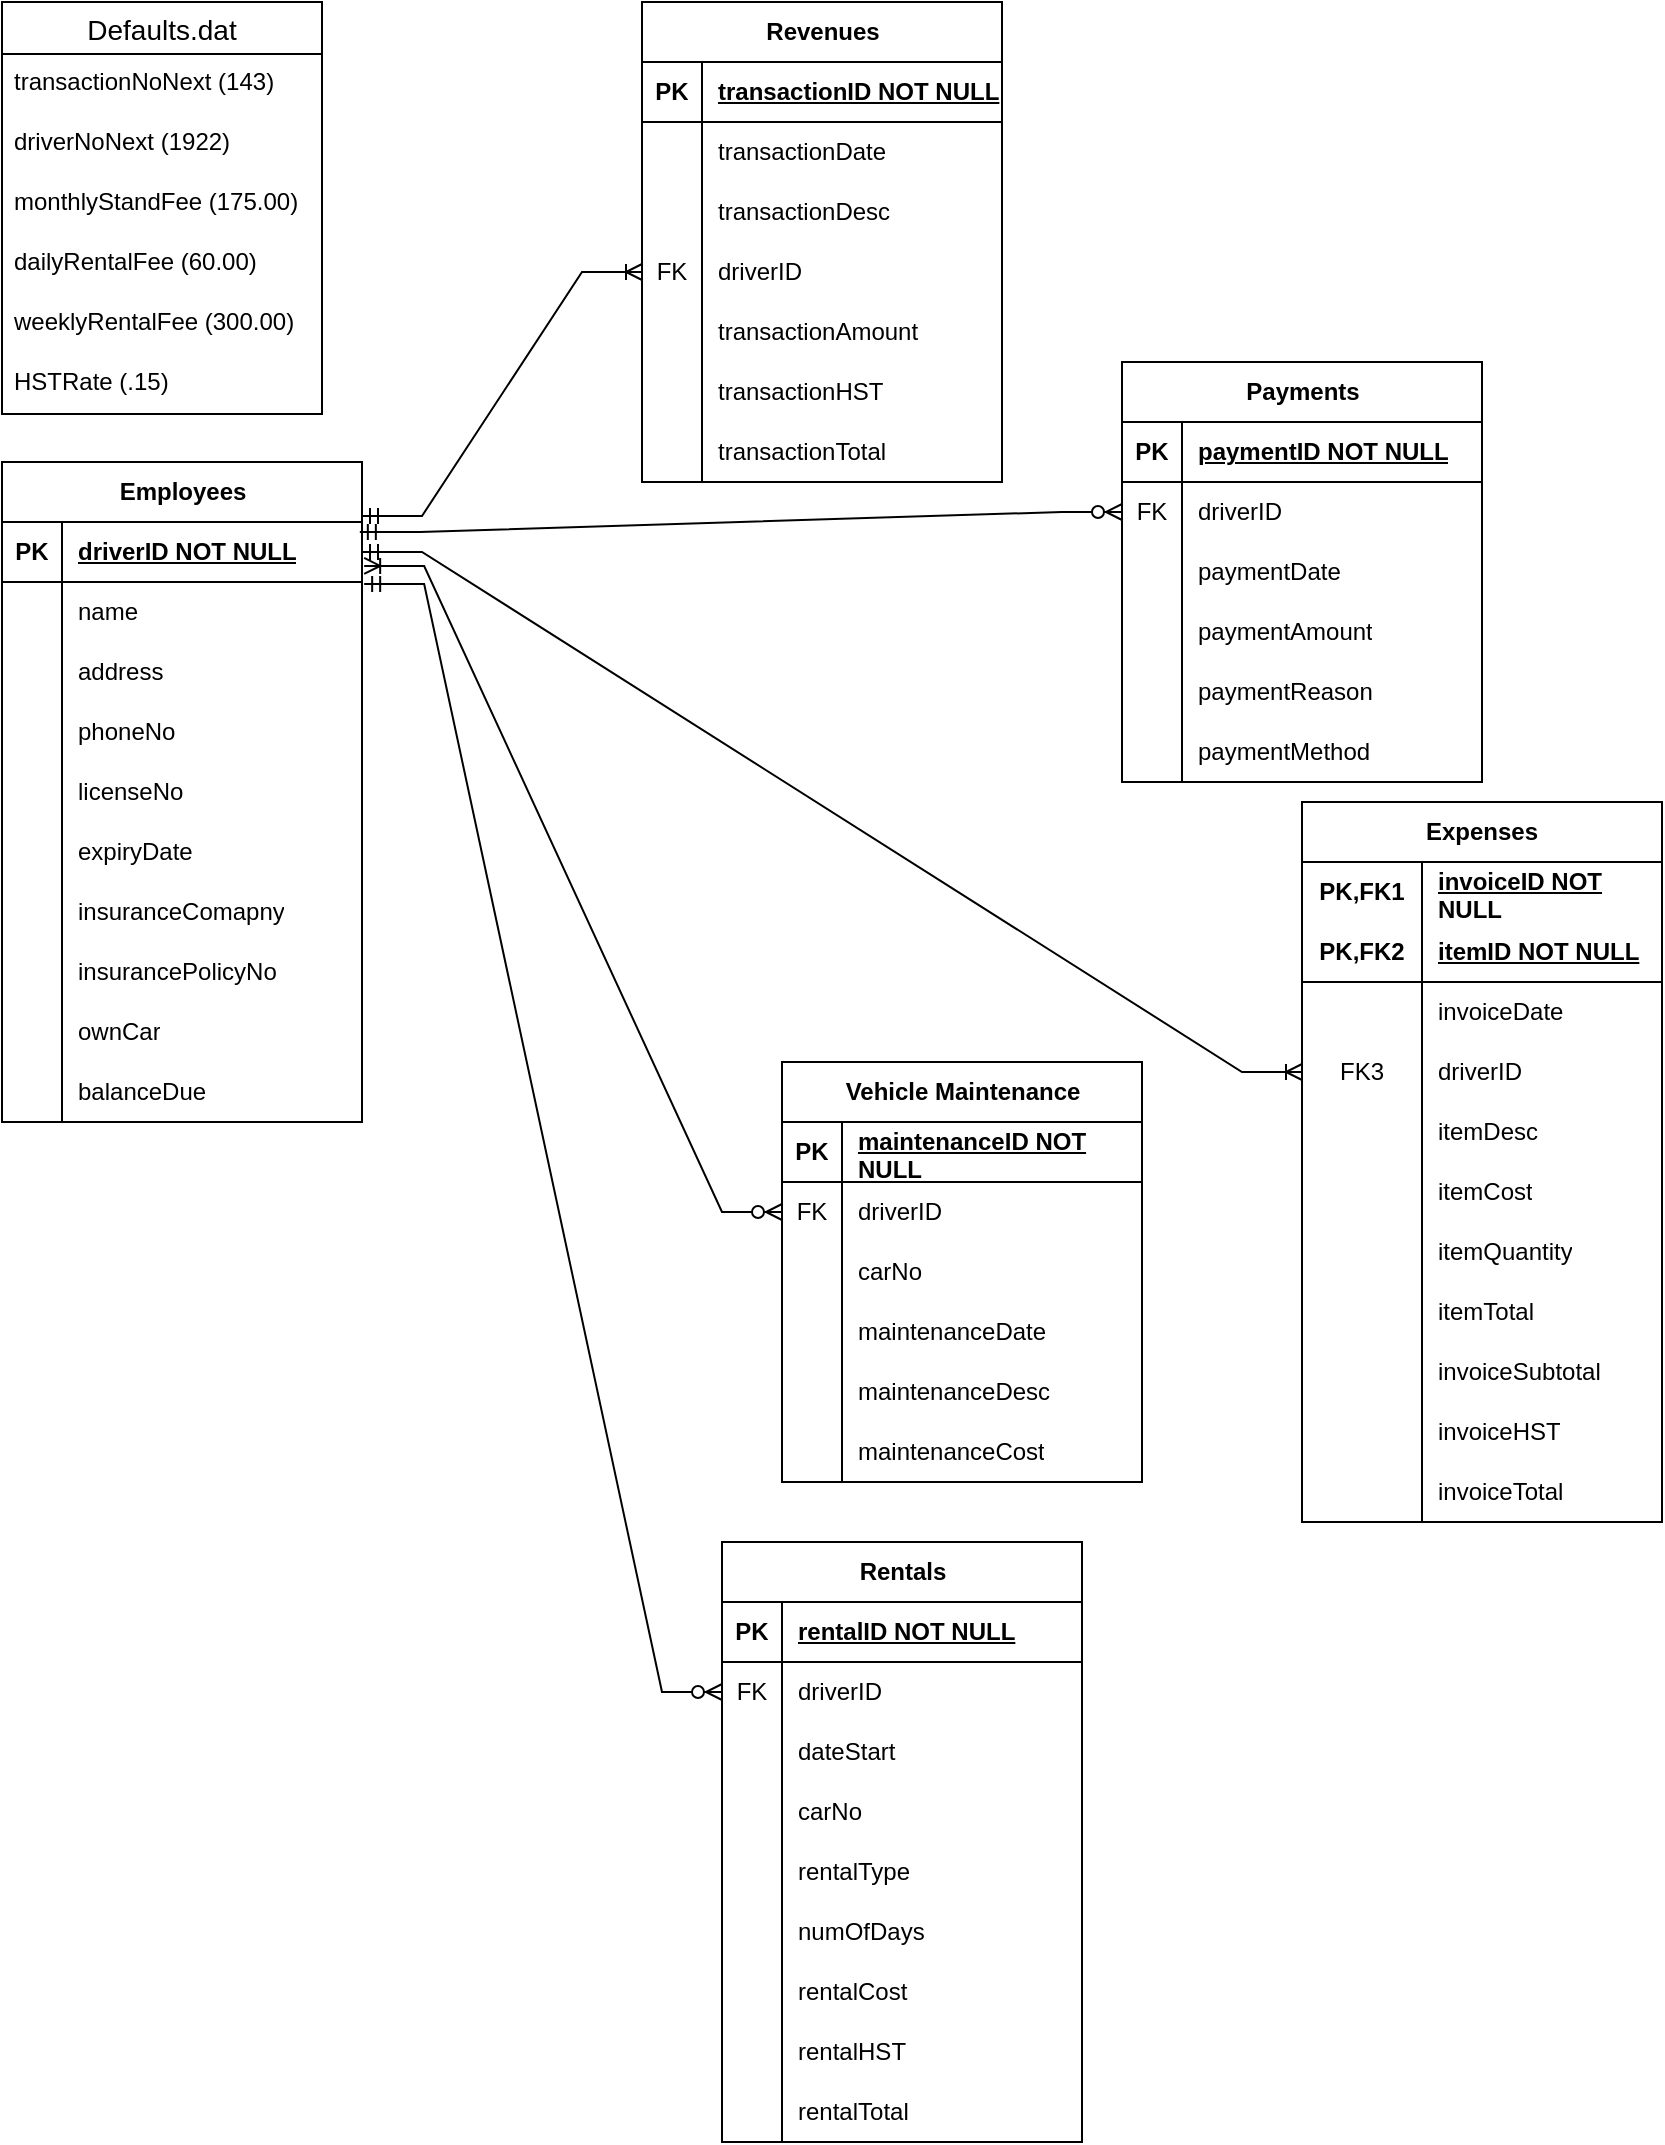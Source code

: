 <mxfile version="24.6.4" type="device">
  <diagram id="R2lEEEUBdFMjLlhIrx00" name="Page-1">
    <mxGraphModel dx="474" dy="839" grid="1" gridSize="10" guides="1" tooltips="1" connect="1" arrows="1" fold="1" page="1" pageScale="1" pageWidth="850" pageHeight="1100" math="0" shadow="0" extFonts="Permanent Marker^https://fonts.googleapis.com/css?family=Permanent+Marker">
      <root>
        <mxCell id="0" />
        <mxCell id="1" parent="0" />
        <mxCell id="CUO-qkYFkb9NXTp7wlbD-1" value="Defaults.dat" style="swimlane;fontStyle=0;childLayout=stackLayout;horizontal=1;startSize=26;horizontalStack=0;resizeParent=1;resizeParentMax=0;resizeLast=0;collapsible=1;marginBottom=0;align=center;fontSize=14;" vertex="1" parent="1">
          <mxGeometry x="10" y="10" width="160" height="206" as="geometry" />
        </mxCell>
        <mxCell id="CUO-qkYFkb9NXTp7wlbD-2" value="transactionNoNext (143)" style="text;strokeColor=none;fillColor=none;spacingLeft=4;spacingRight=4;overflow=hidden;rotatable=0;points=[[0,0.5],[1,0.5]];portConstraint=eastwest;fontSize=12;whiteSpace=wrap;html=1;" vertex="1" parent="CUO-qkYFkb9NXTp7wlbD-1">
          <mxGeometry y="26" width="160" height="30" as="geometry" />
        </mxCell>
        <mxCell id="CUO-qkYFkb9NXTp7wlbD-3" value="driverNoNext (1922)" style="text;strokeColor=none;fillColor=none;spacingLeft=4;spacingRight=4;overflow=hidden;rotatable=0;points=[[0,0.5],[1,0.5]];portConstraint=eastwest;fontSize=12;whiteSpace=wrap;html=1;" vertex="1" parent="CUO-qkYFkb9NXTp7wlbD-1">
          <mxGeometry y="56" width="160" height="30" as="geometry" />
        </mxCell>
        <mxCell id="CUO-qkYFkb9NXTp7wlbD-4" value="monthlyStandFee (175.00)" style="text;strokeColor=none;fillColor=none;spacingLeft=4;spacingRight=4;overflow=hidden;rotatable=0;points=[[0,0.5],[1,0.5]];portConstraint=eastwest;fontSize=12;whiteSpace=wrap;html=1;" vertex="1" parent="CUO-qkYFkb9NXTp7wlbD-1">
          <mxGeometry y="86" width="160" height="30" as="geometry" />
        </mxCell>
        <mxCell id="CUO-qkYFkb9NXTp7wlbD-5" value="dailyRentalFee (60.00)" style="text;strokeColor=none;fillColor=none;spacingLeft=4;spacingRight=4;overflow=hidden;rotatable=0;points=[[0,0.5],[1,0.5]];portConstraint=eastwest;fontSize=12;whiteSpace=wrap;html=1;" vertex="1" parent="CUO-qkYFkb9NXTp7wlbD-1">
          <mxGeometry y="116" width="160" height="30" as="geometry" />
        </mxCell>
        <mxCell id="CUO-qkYFkb9NXTp7wlbD-7" value="weeklyRentalFee (300.00)" style="text;strokeColor=none;fillColor=none;spacingLeft=4;spacingRight=4;overflow=hidden;rotatable=0;points=[[0,0.5],[1,0.5]];portConstraint=eastwest;fontSize=12;whiteSpace=wrap;html=1;" vertex="1" parent="CUO-qkYFkb9NXTp7wlbD-1">
          <mxGeometry y="146" width="160" height="30" as="geometry" />
        </mxCell>
        <mxCell id="CUO-qkYFkb9NXTp7wlbD-6" value="HSTRate (.15)" style="text;strokeColor=none;fillColor=none;spacingLeft=4;spacingRight=4;overflow=hidden;rotatable=0;points=[[0,0.5],[1,0.5]];portConstraint=eastwest;fontSize=12;whiteSpace=wrap;html=1;" vertex="1" parent="CUO-qkYFkb9NXTp7wlbD-1">
          <mxGeometry y="176" width="160" height="30" as="geometry" />
        </mxCell>
        <mxCell id="CUO-qkYFkb9NXTp7wlbD-8" value="Employees" style="shape=table;startSize=30;container=1;collapsible=1;childLayout=tableLayout;fixedRows=1;rowLines=0;fontStyle=1;align=center;resizeLast=1;html=1;" vertex="1" parent="1">
          <mxGeometry x="10" y="240" width="180" height="330" as="geometry" />
        </mxCell>
        <mxCell id="CUO-qkYFkb9NXTp7wlbD-9" value="" style="shape=tableRow;horizontal=0;startSize=0;swimlaneHead=0;swimlaneBody=0;fillColor=none;collapsible=0;dropTarget=0;points=[[0,0.5],[1,0.5]];portConstraint=eastwest;top=0;left=0;right=0;bottom=1;" vertex="1" parent="CUO-qkYFkb9NXTp7wlbD-8">
          <mxGeometry y="30" width="180" height="30" as="geometry" />
        </mxCell>
        <mxCell id="CUO-qkYFkb9NXTp7wlbD-10" value="PK" style="shape=partialRectangle;connectable=0;fillColor=none;top=0;left=0;bottom=0;right=0;fontStyle=1;overflow=hidden;whiteSpace=wrap;html=1;" vertex="1" parent="CUO-qkYFkb9NXTp7wlbD-9">
          <mxGeometry width="30" height="30" as="geometry">
            <mxRectangle width="30" height="30" as="alternateBounds" />
          </mxGeometry>
        </mxCell>
        <mxCell id="CUO-qkYFkb9NXTp7wlbD-11" value="driverID NOT NULL" style="shape=partialRectangle;connectable=0;fillColor=none;top=0;left=0;bottom=0;right=0;align=left;spacingLeft=6;fontStyle=5;overflow=hidden;whiteSpace=wrap;html=1;" vertex="1" parent="CUO-qkYFkb9NXTp7wlbD-9">
          <mxGeometry x="30" width="150" height="30" as="geometry">
            <mxRectangle width="150" height="30" as="alternateBounds" />
          </mxGeometry>
        </mxCell>
        <mxCell id="CUO-qkYFkb9NXTp7wlbD-12" value="" style="shape=tableRow;horizontal=0;startSize=0;swimlaneHead=0;swimlaneBody=0;fillColor=none;collapsible=0;dropTarget=0;points=[[0,0.5],[1,0.5]];portConstraint=eastwest;top=0;left=0;right=0;bottom=0;" vertex="1" parent="CUO-qkYFkb9NXTp7wlbD-8">
          <mxGeometry y="60" width="180" height="30" as="geometry" />
        </mxCell>
        <mxCell id="CUO-qkYFkb9NXTp7wlbD-13" value="" style="shape=partialRectangle;connectable=0;fillColor=none;top=0;left=0;bottom=0;right=0;editable=1;overflow=hidden;whiteSpace=wrap;html=1;" vertex="1" parent="CUO-qkYFkb9NXTp7wlbD-12">
          <mxGeometry width="30" height="30" as="geometry">
            <mxRectangle width="30" height="30" as="alternateBounds" />
          </mxGeometry>
        </mxCell>
        <mxCell id="CUO-qkYFkb9NXTp7wlbD-14" value="name" style="shape=partialRectangle;connectable=0;fillColor=none;top=0;left=0;bottom=0;right=0;align=left;spacingLeft=6;overflow=hidden;whiteSpace=wrap;html=1;" vertex="1" parent="CUO-qkYFkb9NXTp7wlbD-12">
          <mxGeometry x="30" width="150" height="30" as="geometry">
            <mxRectangle width="150" height="30" as="alternateBounds" />
          </mxGeometry>
        </mxCell>
        <mxCell id="CUO-qkYFkb9NXTp7wlbD-15" value="" style="shape=tableRow;horizontal=0;startSize=0;swimlaneHead=0;swimlaneBody=0;fillColor=none;collapsible=0;dropTarget=0;points=[[0,0.5],[1,0.5]];portConstraint=eastwest;top=0;left=0;right=0;bottom=0;" vertex="1" parent="CUO-qkYFkb9NXTp7wlbD-8">
          <mxGeometry y="90" width="180" height="30" as="geometry" />
        </mxCell>
        <mxCell id="CUO-qkYFkb9NXTp7wlbD-16" value="" style="shape=partialRectangle;connectable=0;fillColor=none;top=0;left=0;bottom=0;right=0;editable=1;overflow=hidden;whiteSpace=wrap;html=1;" vertex="1" parent="CUO-qkYFkb9NXTp7wlbD-15">
          <mxGeometry width="30" height="30" as="geometry">
            <mxRectangle width="30" height="30" as="alternateBounds" />
          </mxGeometry>
        </mxCell>
        <mxCell id="CUO-qkYFkb9NXTp7wlbD-17" value="address" style="shape=partialRectangle;connectable=0;fillColor=none;top=0;left=0;bottom=0;right=0;align=left;spacingLeft=6;overflow=hidden;whiteSpace=wrap;html=1;" vertex="1" parent="CUO-qkYFkb9NXTp7wlbD-15">
          <mxGeometry x="30" width="150" height="30" as="geometry">
            <mxRectangle width="150" height="30" as="alternateBounds" />
          </mxGeometry>
        </mxCell>
        <mxCell id="CUO-qkYFkb9NXTp7wlbD-18" value="" style="shape=tableRow;horizontal=0;startSize=0;swimlaneHead=0;swimlaneBody=0;fillColor=none;collapsible=0;dropTarget=0;points=[[0,0.5],[1,0.5]];portConstraint=eastwest;top=0;left=0;right=0;bottom=0;" vertex="1" parent="CUO-qkYFkb9NXTp7wlbD-8">
          <mxGeometry y="120" width="180" height="30" as="geometry" />
        </mxCell>
        <mxCell id="CUO-qkYFkb9NXTp7wlbD-19" value="" style="shape=partialRectangle;connectable=0;fillColor=none;top=0;left=0;bottom=0;right=0;editable=1;overflow=hidden;whiteSpace=wrap;html=1;" vertex="1" parent="CUO-qkYFkb9NXTp7wlbD-18">
          <mxGeometry width="30" height="30" as="geometry">
            <mxRectangle width="30" height="30" as="alternateBounds" />
          </mxGeometry>
        </mxCell>
        <mxCell id="CUO-qkYFkb9NXTp7wlbD-20" value="phoneNo" style="shape=partialRectangle;connectable=0;fillColor=none;top=0;left=0;bottom=0;right=0;align=left;spacingLeft=6;overflow=hidden;whiteSpace=wrap;html=1;" vertex="1" parent="CUO-qkYFkb9NXTp7wlbD-18">
          <mxGeometry x="30" width="150" height="30" as="geometry">
            <mxRectangle width="150" height="30" as="alternateBounds" />
          </mxGeometry>
        </mxCell>
        <mxCell id="CUO-qkYFkb9NXTp7wlbD-42" style="shape=tableRow;horizontal=0;startSize=0;swimlaneHead=0;swimlaneBody=0;fillColor=none;collapsible=0;dropTarget=0;points=[[0,0.5],[1,0.5]];portConstraint=eastwest;top=0;left=0;right=0;bottom=0;" vertex="1" parent="CUO-qkYFkb9NXTp7wlbD-8">
          <mxGeometry y="150" width="180" height="30" as="geometry" />
        </mxCell>
        <mxCell id="CUO-qkYFkb9NXTp7wlbD-43" style="shape=partialRectangle;connectable=0;fillColor=none;top=0;left=0;bottom=0;right=0;editable=1;overflow=hidden;whiteSpace=wrap;html=1;" vertex="1" parent="CUO-qkYFkb9NXTp7wlbD-42">
          <mxGeometry width="30" height="30" as="geometry">
            <mxRectangle width="30" height="30" as="alternateBounds" />
          </mxGeometry>
        </mxCell>
        <mxCell id="CUO-qkYFkb9NXTp7wlbD-44" value="licenseNo" style="shape=partialRectangle;connectable=0;fillColor=none;top=0;left=0;bottom=0;right=0;align=left;spacingLeft=6;overflow=hidden;whiteSpace=wrap;html=1;" vertex="1" parent="CUO-qkYFkb9NXTp7wlbD-42">
          <mxGeometry x="30" width="150" height="30" as="geometry">
            <mxRectangle width="150" height="30" as="alternateBounds" />
          </mxGeometry>
        </mxCell>
        <mxCell id="CUO-qkYFkb9NXTp7wlbD-39" style="shape=tableRow;horizontal=0;startSize=0;swimlaneHead=0;swimlaneBody=0;fillColor=none;collapsible=0;dropTarget=0;points=[[0,0.5],[1,0.5]];portConstraint=eastwest;top=0;left=0;right=0;bottom=0;" vertex="1" parent="CUO-qkYFkb9NXTp7wlbD-8">
          <mxGeometry y="180" width="180" height="30" as="geometry" />
        </mxCell>
        <mxCell id="CUO-qkYFkb9NXTp7wlbD-40" style="shape=partialRectangle;connectable=0;fillColor=none;top=0;left=0;bottom=0;right=0;editable=1;overflow=hidden;whiteSpace=wrap;html=1;" vertex="1" parent="CUO-qkYFkb9NXTp7wlbD-39">
          <mxGeometry width="30" height="30" as="geometry">
            <mxRectangle width="30" height="30" as="alternateBounds" />
          </mxGeometry>
        </mxCell>
        <mxCell id="CUO-qkYFkb9NXTp7wlbD-41" value="expiryDate" style="shape=partialRectangle;connectable=0;fillColor=none;top=0;left=0;bottom=0;right=0;align=left;spacingLeft=6;overflow=hidden;whiteSpace=wrap;html=1;" vertex="1" parent="CUO-qkYFkb9NXTp7wlbD-39">
          <mxGeometry x="30" width="150" height="30" as="geometry">
            <mxRectangle width="150" height="30" as="alternateBounds" />
          </mxGeometry>
        </mxCell>
        <mxCell id="CUO-qkYFkb9NXTp7wlbD-36" style="shape=tableRow;horizontal=0;startSize=0;swimlaneHead=0;swimlaneBody=0;fillColor=none;collapsible=0;dropTarget=0;points=[[0,0.5],[1,0.5]];portConstraint=eastwest;top=0;left=0;right=0;bottom=0;" vertex="1" parent="CUO-qkYFkb9NXTp7wlbD-8">
          <mxGeometry y="210" width="180" height="30" as="geometry" />
        </mxCell>
        <mxCell id="CUO-qkYFkb9NXTp7wlbD-37" style="shape=partialRectangle;connectable=0;fillColor=none;top=0;left=0;bottom=0;right=0;editable=1;overflow=hidden;whiteSpace=wrap;html=1;" vertex="1" parent="CUO-qkYFkb9NXTp7wlbD-36">
          <mxGeometry width="30" height="30" as="geometry">
            <mxRectangle width="30" height="30" as="alternateBounds" />
          </mxGeometry>
        </mxCell>
        <mxCell id="CUO-qkYFkb9NXTp7wlbD-38" value="insuranceComapny" style="shape=partialRectangle;connectable=0;fillColor=none;top=0;left=0;bottom=0;right=0;align=left;spacingLeft=6;overflow=hidden;whiteSpace=wrap;html=1;" vertex="1" parent="CUO-qkYFkb9NXTp7wlbD-36">
          <mxGeometry x="30" width="150" height="30" as="geometry">
            <mxRectangle width="150" height="30" as="alternateBounds" />
          </mxGeometry>
        </mxCell>
        <mxCell id="CUO-qkYFkb9NXTp7wlbD-33" style="shape=tableRow;horizontal=0;startSize=0;swimlaneHead=0;swimlaneBody=0;fillColor=none;collapsible=0;dropTarget=0;points=[[0,0.5],[1,0.5]];portConstraint=eastwest;top=0;left=0;right=0;bottom=0;" vertex="1" parent="CUO-qkYFkb9NXTp7wlbD-8">
          <mxGeometry y="240" width="180" height="30" as="geometry" />
        </mxCell>
        <mxCell id="CUO-qkYFkb9NXTp7wlbD-34" style="shape=partialRectangle;connectable=0;fillColor=none;top=0;left=0;bottom=0;right=0;editable=1;overflow=hidden;whiteSpace=wrap;html=1;" vertex="1" parent="CUO-qkYFkb9NXTp7wlbD-33">
          <mxGeometry width="30" height="30" as="geometry">
            <mxRectangle width="30" height="30" as="alternateBounds" />
          </mxGeometry>
        </mxCell>
        <mxCell id="CUO-qkYFkb9NXTp7wlbD-35" value="insurancePolicyNo" style="shape=partialRectangle;connectable=0;fillColor=none;top=0;left=0;bottom=0;right=0;align=left;spacingLeft=6;overflow=hidden;whiteSpace=wrap;html=1;" vertex="1" parent="CUO-qkYFkb9NXTp7wlbD-33">
          <mxGeometry x="30" width="150" height="30" as="geometry">
            <mxRectangle width="150" height="30" as="alternateBounds" />
          </mxGeometry>
        </mxCell>
        <mxCell id="CUO-qkYFkb9NXTp7wlbD-30" style="shape=tableRow;horizontal=0;startSize=0;swimlaneHead=0;swimlaneBody=0;fillColor=none;collapsible=0;dropTarget=0;points=[[0,0.5],[1,0.5]];portConstraint=eastwest;top=0;left=0;right=0;bottom=0;" vertex="1" parent="CUO-qkYFkb9NXTp7wlbD-8">
          <mxGeometry y="270" width="180" height="30" as="geometry" />
        </mxCell>
        <mxCell id="CUO-qkYFkb9NXTp7wlbD-31" style="shape=partialRectangle;connectable=0;fillColor=none;top=0;left=0;bottom=0;right=0;editable=1;overflow=hidden;whiteSpace=wrap;html=1;" vertex="1" parent="CUO-qkYFkb9NXTp7wlbD-30">
          <mxGeometry width="30" height="30" as="geometry">
            <mxRectangle width="30" height="30" as="alternateBounds" />
          </mxGeometry>
        </mxCell>
        <mxCell id="CUO-qkYFkb9NXTp7wlbD-32" value="ownCar" style="shape=partialRectangle;connectable=0;fillColor=none;top=0;left=0;bottom=0;right=0;align=left;spacingLeft=6;overflow=hidden;whiteSpace=wrap;html=1;" vertex="1" parent="CUO-qkYFkb9NXTp7wlbD-30">
          <mxGeometry x="30" width="150" height="30" as="geometry">
            <mxRectangle width="150" height="30" as="alternateBounds" />
          </mxGeometry>
        </mxCell>
        <mxCell id="CUO-qkYFkb9NXTp7wlbD-27" style="shape=tableRow;horizontal=0;startSize=0;swimlaneHead=0;swimlaneBody=0;fillColor=none;collapsible=0;dropTarget=0;points=[[0,0.5],[1,0.5]];portConstraint=eastwest;top=0;left=0;right=0;bottom=0;" vertex="1" parent="CUO-qkYFkb9NXTp7wlbD-8">
          <mxGeometry y="300" width="180" height="30" as="geometry" />
        </mxCell>
        <mxCell id="CUO-qkYFkb9NXTp7wlbD-28" style="shape=partialRectangle;connectable=0;fillColor=none;top=0;left=0;bottom=0;right=0;editable=1;overflow=hidden;whiteSpace=wrap;html=1;" vertex="1" parent="CUO-qkYFkb9NXTp7wlbD-27">
          <mxGeometry width="30" height="30" as="geometry">
            <mxRectangle width="30" height="30" as="alternateBounds" />
          </mxGeometry>
        </mxCell>
        <mxCell id="CUO-qkYFkb9NXTp7wlbD-29" value="balanceDue" style="shape=partialRectangle;connectable=0;fillColor=none;top=0;left=0;bottom=0;right=0;align=left;spacingLeft=6;overflow=hidden;whiteSpace=wrap;html=1;" vertex="1" parent="CUO-qkYFkb9NXTp7wlbD-27">
          <mxGeometry x="30" width="150" height="30" as="geometry">
            <mxRectangle width="150" height="30" as="alternateBounds" />
          </mxGeometry>
        </mxCell>
        <mxCell id="CUO-qkYFkb9NXTp7wlbD-45" value="Revenues" style="shape=table;startSize=30;container=1;collapsible=1;childLayout=tableLayout;fixedRows=1;rowLines=0;fontStyle=1;align=center;resizeLast=1;html=1;" vertex="1" parent="1">
          <mxGeometry x="330" y="10" width="180" height="240" as="geometry" />
        </mxCell>
        <mxCell id="CUO-qkYFkb9NXTp7wlbD-46" value="" style="shape=tableRow;horizontal=0;startSize=0;swimlaneHead=0;swimlaneBody=0;fillColor=none;collapsible=0;dropTarget=0;points=[[0,0.5],[1,0.5]];portConstraint=eastwest;top=0;left=0;right=0;bottom=1;" vertex="1" parent="CUO-qkYFkb9NXTp7wlbD-45">
          <mxGeometry y="30" width="180" height="30" as="geometry" />
        </mxCell>
        <mxCell id="CUO-qkYFkb9NXTp7wlbD-47" value="PK" style="shape=partialRectangle;connectable=0;fillColor=none;top=0;left=0;bottom=0;right=0;fontStyle=1;overflow=hidden;whiteSpace=wrap;html=1;" vertex="1" parent="CUO-qkYFkb9NXTp7wlbD-46">
          <mxGeometry width="30" height="30" as="geometry">
            <mxRectangle width="30" height="30" as="alternateBounds" />
          </mxGeometry>
        </mxCell>
        <mxCell id="CUO-qkYFkb9NXTp7wlbD-48" value="transactionID NOT NULL" style="shape=partialRectangle;connectable=0;fillColor=none;top=0;left=0;bottom=0;right=0;align=left;spacingLeft=6;fontStyle=5;overflow=hidden;whiteSpace=wrap;html=1;" vertex="1" parent="CUO-qkYFkb9NXTp7wlbD-46">
          <mxGeometry x="30" width="150" height="30" as="geometry">
            <mxRectangle width="150" height="30" as="alternateBounds" />
          </mxGeometry>
        </mxCell>
        <mxCell id="CUO-qkYFkb9NXTp7wlbD-49" value="" style="shape=tableRow;horizontal=0;startSize=0;swimlaneHead=0;swimlaneBody=0;fillColor=none;collapsible=0;dropTarget=0;points=[[0,0.5],[1,0.5]];portConstraint=eastwest;top=0;left=0;right=0;bottom=0;" vertex="1" parent="CUO-qkYFkb9NXTp7wlbD-45">
          <mxGeometry y="60" width="180" height="30" as="geometry" />
        </mxCell>
        <mxCell id="CUO-qkYFkb9NXTp7wlbD-50" value="" style="shape=partialRectangle;connectable=0;fillColor=none;top=0;left=0;bottom=0;right=0;editable=1;overflow=hidden;whiteSpace=wrap;html=1;" vertex="1" parent="CUO-qkYFkb9NXTp7wlbD-49">
          <mxGeometry width="30" height="30" as="geometry">
            <mxRectangle width="30" height="30" as="alternateBounds" />
          </mxGeometry>
        </mxCell>
        <mxCell id="CUO-qkYFkb9NXTp7wlbD-51" value="transactionDate" style="shape=partialRectangle;connectable=0;fillColor=none;top=0;left=0;bottom=0;right=0;align=left;spacingLeft=6;overflow=hidden;whiteSpace=wrap;html=1;" vertex="1" parent="CUO-qkYFkb9NXTp7wlbD-49">
          <mxGeometry x="30" width="150" height="30" as="geometry">
            <mxRectangle width="150" height="30" as="alternateBounds" />
          </mxGeometry>
        </mxCell>
        <mxCell id="CUO-qkYFkb9NXTp7wlbD-52" value="" style="shape=tableRow;horizontal=0;startSize=0;swimlaneHead=0;swimlaneBody=0;fillColor=none;collapsible=0;dropTarget=0;points=[[0,0.5],[1,0.5]];portConstraint=eastwest;top=0;left=0;right=0;bottom=0;" vertex="1" parent="CUO-qkYFkb9NXTp7wlbD-45">
          <mxGeometry y="90" width="180" height="30" as="geometry" />
        </mxCell>
        <mxCell id="CUO-qkYFkb9NXTp7wlbD-53" value="" style="shape=partialRectangle;connectable=0;fillColor=none;top=0;left=0;bottom=0;right=0;editable=1;overflow=hidden;whiteSpace=wrap;html=1;" vertex="1" parent="CUO-qkYFkb9NXTp7wlbD-52">
          <mxGeometry width="30" height="30" as="geometry">
            <mxRectangle width="30" height="30" as="alternateBounds" />
          </mxGeometry>
        </mxCell>
        <mxCell id="CUO-qkYFkb9NXTp7wlbD-54" value="transactionDesc" style="shape=partialRectangle;connectable=0;fillColor=none;top=0;left=0;bottom=0;right=0;align=left;spacingLeft=6;overflow=hidden;whiteSpace=wrap;html=1;" vertex="1" parent="CUO-qkYFkb9NXTp7wlbD-52">
          <mxGeometry x="30" width="150" height="30" as="geometry">
            <mxRectangle width="150" height="30" as="alternateBounds" />
          </mxGeometry>
        </mxCell>
        <mxCell id="CUO-qkYFkb9NXTp7wlbD-55" value="" style="shape=tableRow;horizontal=0;startSize=0;swimlaneHead=0;swimlaneBody=0;fillColor=none;collapsible=0;dropTarget=0;points=[[0,0.5],[1,0.5]];portConstraint=eastwest;top=0;left=0;right=0;bottom=0;" vertex="1" parent="CUO-qkYFkb9NXTp7wlbD-45">
          <mxGeometry y="120" width="180" height="30" as="geometry" />
        </mxCell>
        <mxCell id="CUO-qkYFkb9NXTp7wlbD-56" value="FK" style="shape=partialRectangle;connectable=0;fillColor=none;top=0;left=0;bottom=0;right=0;editable=1;overflow=hidden;whiteSpace=wrap;html=1;" vertex="1" parent="CUO-qkYFkb9NXTp7wlbD-55">
          <mxGeometry width="30" height="30" as="geometry">
            <mxRectangle width="30" height="30" as="alternateBounds" />
          </mxGeometry>
        </mxCell>
        <mxCell id="CUO-qkYFkb9NXTp7wlbD-57" value="driverID" style="shape=partialRectangle;connectable=0;fillColor=none;top=0;left=0;bottom=0;right=0;align=left;spacingLeft=6;overflow=hidden;whiteSpace=wrap;html=1;" vertex="1" parent="CUO-qkYFkb9NXTp7wlbD-55">
          <mxGeometry x="30" width="150" height="30" as="geometry">
            <mxRectangle width="150" height="30" as="alternateBounds" />
          </mxGeometry>
        </mxCell>
        <mxCell id="CUO-qkYFkb9NXTp7wlbD-60" style="shape=tableRow;horizontal=0;startSize=0;swimlaneHead=0;swimlaneBody=0;fillColor=none;collapsible=0;dropTarget=0;points=[[0,0.5],[1,0.5]];portConstraint=eastwest;top=0;left=0;right=0;bottom=0;" vertex="1" parent="CUO-qkYFkb9NXTp7wlbD-45">
          <mxGeometry y="150" width="180" height="30" as="geometry" />
        </mxCell>
        <mxCell id="CUO-qkYFkb9NXTp7wlbD-61" style="shape=partialRectangle;connectable=0;fillColor=none;top=0;left=0;bottom=0;right=0;editable=1;overflow=hidden;whiteSpace=wrap;html=1;" vertex="1" parent="CUO-qkYFkb9NXTp7wlbD-60">
          <mxGeometry width="30" height="30" as="geometry">
            <mxRectangle width="30" height="30" as="alternateBounds" />
          </mxGeometry>
        </mxCell>
        <mxCell id="CUO-qkYFkb9NXTp7wlbD-62" value="transactionAmount" style="shape=partialRectangle;connectable=0;fillColor=none;top=0;left=0;bottom=0;right=0;align=left;spacingLeft=6;overflow=hidden;whiteSpace=wrap;html=1;" vertex="1" parent="CUO-qkYFkb9NXTp7wlbD-60">
          <mxGeometry x="30" width="150" height="30" as="geometry">
            <mxRectangle width="150" height="30" as="alternateBounds" />
          </mxGeometry>
        </mxCell>
        <mxCell id="CUO-qkYFkb9NXTp7wlbD-66" style="shape=tableRow;horizontal=0;startSize=0;swimlaneHead=0;swimlaneBody=0;fillColor=none;collapsible=0;dropTarget=0;points=[[0,0.5],[1,0.5]];portConstraint=eastwest;top=0;left=0;right=0;bottom=0;" vertex="1" parent="CUO-qkYFkb9NXTp7wlbD-45">
          <mxGeometry y="180" width="180" height="30" as="geometry" />
        </mxCell>
        <mxCell id="CUO-qkYFkb9NXTp7wlbD-67" style="shape=partialRectangle;connectable=0;fillColor=none;top=0;left=0;bottom=0;right=0;editable=1;overflow=hidden;whiteSpace=wrap;html=1;" vertex="1" parent="CUO-qkYFkb9NXTp7wlbD-66">
          <mxGeometry width="30" height="30" as="geometry">
            <mxRectangle width="30" height="30" as="alternateBounds" />
          </mxGeometry>
        </mxCell>
        <mxCell id="CUO-qkYFkb9NXTp7wlbD-68" value="transactionHST" style="shape=partialRectangle;connectable=0;fillColor=none;top=0;left=0;bottom=0;right=0;align=left;spacingLeft=6;overflow=hidden;whiteSpace=wrap;html=1;" vertex="1" parent="CUO-qkYFkb9NXTp7wlbD-66">
          <mxGeometry x="30" width="150" height="30" as="geometry">
            <mxRectangle width="150" height="30" as="alternateBounds" />
          </mxGeometry>
        </mxCell>
        <mxCell id="CUO-qkYFkb9NXTp7wlbD-63" style="shape=tableRow;horizontal=0;startSize=0;swimlaneHead=0;swimlaneBody=0;fillColor=none;collapsible=0;dropTarget=0;points=[[0,0.5],[1,0.5]];portConstraint=eastwest;top=0;left=0;right=0;bottom=0;" vertex="1" parent="CUO-qkYFkb9NXTp7wlbD-45">
          <mxGeometry y="210" width="180" height="30" as="geometry" />
        </mxCell>
        <mxCell id="CUO-qkYFkb9NXTp7wlbD-64" style="shape=partialRectangle;connectable=0;fillColor=none;top=0;left=0;bottom=0;right=0;editable=1;overflow=hidden;whiteSpace=wrap;html=1;" vertex="1" parent="CUO-qkYFkb9NXTp7wlbD-63">
          <mxGeometry width="30" height="30" as="geometry">
            <mxRectangle width="30" height="30" as="alternateBounds" />
          </mxGeometry>
        </mxCell>
        <mxCell id="CUO-qkYFkb9NXTp7wlbD-65" value="transactionTotal" style="shape=partialRectangle;connectable=0;fillColor=none;top=0;left=0;bottom=0;right=0;align=left;spacingLeft=6;overflow=hidden;whiteSpace=wrap;html=1;" vertex="1" parent="CUO-qkYFkb9NXTp7wlbD-63">
          <mxGeometry x="30" width="150" height="30" as="geometry">
            <mxRectangle width="150" height="30" as="alternateBounds" />
          </mxGeometry>
        </mxCell>
        <mxCell id="CUO-qkYFkb9NXTp7wlbD-69" value="Expenses" style="shape=table;startSize=30;container=1;collapsible=1;childLayout=tableLayout;fixedRows=1;rowLines=0;fontStyle=1;align=center;resizeLast=1;html=1;whiteSpace=wrap;" vertex="1" parent="1">
          <mxGeometry x="660" y="410" width="180" height="360" as="geometry" />
        </mxCell>
        <mxCell id="CUO-qkYFkb9NXTp7wlbD-70" value="" style="shape=tableRow;horizontal=0;startSize=0;swimlaneHead=0;swimlaneBody=0;fillColor=none;collapsible=0;dropTarget=0;points=[[0,0.5],[1,0.5]];portConstraint=eastwest;top=0;left=0;right=0;bottom=0;html=1;" vertex="1" parent="CUO-qkYFkb9NXTp7wlbD-69">
          <mxGeometry y="30" width="180" height="30" as="geometry" />
        </mxCell>
        <mxCell id="CUO-qkYFkb9NXTp7wlbD-71" value="PK,FK1" style="shape=partialRectangle;connectable=0;fillColor=none;top=0;left=0;bottom=0;right=0;fontStyle=1;overflow=hidden;html=1;whiteSpace=wrap;" vertex="1" parent="CUO-qkYFkb9NXTp7wlbD-70">
          <mxGeometry width="60" height="30" as="geometry">
            <mxRectangle width="60" height="30" as="alternateBounds" />
          </mxGeometry>
        </mxCell>
        <mxCell id="CUO-qkYFkb9NXTp7wlbD-72" value="invoiceID NOT NULL" style="shape=partialRectangle;connectable=0;fillColor=none;top=0;left=0;bottom=0;right=0;align=left;spacingLeft=6;fontStyle=5;overflow=hidden;html=1;whiteSpace=wrap;" vertex="1" parent="CUO-qkYFkb9NXTp7wlbD-70">
          <mxGeometry x="60" width="120" height="30" as="geometry">
            <mxRectangle width="120" height="30" as="alternateBounds" />
          </mxGeometry>
        </mxCell>
        <mxCell id="CUO-qkYFkb9NXTp7wlbD-73" value="" style="shape=tableRow;horizontal=0;startSize=0;swimlaneHead=0;swimlaneBody=0;fillColor=none;collapsible=0;dropTarget=0;points=[[0,0.5],[1,0.5]];portConstraint=eastwest;top=0;left=0;right=0;bottom=1;html=1;" vertex="1" parent="CUO-qkYFkb9NXTp7wlbD-69">
          <mxGeometry y="60" width="180" height="30" as="geometry" />
        </mxCell>
        <mxCell id="CUO-qkYFkb9NXTp7wlbD-74" value="PK,FK2" style="shape=partialRectangle;connectable=0;fillColor=none;top=0;left=0;bottom=0;right=0;fontStyle=1;overflow=hidden;html=1;whiteSpace=wrap;" vertex="1" parent="CUO-qkYFkb9NXTp7wlbD-73">
          <mxGeometry width="60" height="30" as="geometry">
            <mxRectangle width="60" height="30" as="alternateBounds" />
          </mxGeometry>
        </mxCell>
        <mxCell id="CUO-qkYFkb9NXTp7wlbD-75" value="itemID NOT NULL" style="shape=partialRectangle;connectable=0;fillColor=none;top=0;left=0;bottom=0;right=0;align=left;spacingLeft=6;fontStyle=5;overflow=hidden;html=1;whiteSpace=wrap;" vertex="1" parent="CUO-qkYFkb9NXTp7wlbD-73">
          <mxGeometry x="60" width="120" height="30" as="geometry">
            <mxRectangle width="120" height="30" as="alternateBounds" />
          </mxGeometry>
        </mxCell>
        <mxCell id="CUO-qkYFkb9NXTp7wlbD-76" value="" style="shape=tableRow;horizontal=0;startSize=0;swimlaneHead=0;swimlaneBody=0;fillColor=none;collapsible=0;dropTarget=0;points=[[0,0.5],[1,0.5]];portConstraint=eastwest;top=0;left=0;right=0;bottom=0;html=1;" vertex="1" parent="CUO-qkYFkb9NXTp7wlbD-69">
          <mxGeometry y="90" width="180" height="30" as="geometry" />
        </mxCell>
        <mxCell id="CUO-qkYFkb9NXTp7wlbD-77" value="" style="shape=partialRectangle;connectable=0;fillColor=none;top=0;left=0;bottom=0;right=0;editable=1;overflow=hidden;html=1;whiteSpace=wrap;" vertex="1" parent="CUO-qkYFkb9NXTp7wlbD-76">
          <mxGeometry width="60" height="30" as="geometry">
            <mxRectangle width="60" height="30" as="alternateBounds" />
          </mxGeometry>
        </mxCell>
        <mxCell id="CUO-qkYFkb9NXTp7wlbD-78" value="invoiceDate" style="shape=partialRectangle;connectable=0;fillColor=none;top=0;left=0;bottom=0;right=0;align=left;spacingLeft=6;overflow=hidden;html=1;whiteSpace=wrap;" vertex="1" parent="CUO-qkYFkb9NXTp7wlbD-76">
          <mxGeometry x="60" width="120" height="30" as="geometry">
            <mxRectangle width="120" height="30" as="alternateBounds" />
          </mxGeometry>
        </mxCell>
        <mxCell id="CUO-qkYFkb9NXTp7wlbD-79" value="" style="shape=tableRow;horizontal=0;startSize=0;swimlaneHead=0;swimlaneBody=0;fillColor=none;collapsible=0;dropTarget=0;points=[[0,0.5],[1,0.5]];portConstraint=eastwest;top=0;left=0;right=0;bottom=0;html=1;" vertex="1" parent="CUO-qkYFkb9NXTp7wlbD-69">
          <mxGeometry y="120" width="180" height="30" as="geometry" />
        </mxCell>
        <mxCell id="CUO-qkYFkb9NXTp7wlbD-80" value="FK3" style="shape=partialRectangle;connectable=0;fillColor=none;top=0;left=0;bottom=0;right=0;editable=1;overflow=hidden;html=1;whiteSpace=wrap;" vertex="1" parent="CUO-qkYFkb9NXTp7wlbD-79">
          <mxGeometry width="60" height="30" as="geometry">
            <mxRectangle width="60" height="30" as="alternateBounds" />
          </mxGeometry>
        </mxCell>
        <mxCell id="CUO-qkYFkb9NXTp7wlbD-81" value="driverID" style="shape=partialRectangle;connectable=0;fillColor=none;top=0;left=0;bottom=0;right=0;align=left;spacingLeft=6;overflow=hidden;html=1;whiteSpace=wrap;" vertex="1" parent="CUO-qkYFkb9NXTp7wlbD-79">
          <mxGeometry x="60" width="120" height="30" as="geometry">
            <mxRectangle width="120" height="30" as="alternateBounds" />
          </mxGeometry>
        </mxCell>
        <mxCell id="CUO-qkYFkb9NXTp7wlbD-91" style="shape=tableRow;horizontal=0;startSize=0;swimlaneHead=0;swimlaneBody=0;fillColor=none;collapsible=0;dropTarget=0;points=[[0,0.5],[1,0.5]];portConstraint=eastwest;top=0;left=0;right=0;bottom=0;html=1;" vertex="1" parent="CUO-qkYFkb9NXTp7wlbD-69">
          <mxGeometry y="150" width="180" height="30" as="geometry" />
        </mxCell>
        <mxCell id="CUO-qkYFkb9NXTp7wlbD-92" style="shape=partialRectangle;connectable=0;fillColor=none;top=0;left=0;bottom=0;right=0;editable=1;overflow=hidden;html=1;whiteSpace=wrap;" vertex="1" parent="CUO-qkYFkb9NXTp7wlbD-91">
          <mxGeometry width="60" height="30" as="geometry">
            <mxRectangle width="60" height="30" as="alternateBounds" />
          </mxGeometry>
        </mxCell>
        <mxCell id="CUO-qkYFkb9NXTp7wlbD-93" value="itemDesc" style="shape=partialRectangle;connectable=0;fillColor=none;top=0;left=0;bottom=0;right=0;align=left;spacingLeft=6;overflow=hidden;html=1;whiteSpace=wrap;" vertex="1" parent="CUO-qkYFkb9NXTp7wlbD-91">
          <mxGeometry x="60" width="120" height="30" as="geometry">
            <mxRectangle width="120" height="30" as="alternateBounds" />
          </mxGeometry>
        </mxCell>
        <mxCell id="CUO-qkYFkb9NXTp7wlbD-88" style="shape=tableRow;horizontal=0;startSize=0;swimlaneHead=0;swimlaneBody=0;fillColor=none;collapsible=0;dropTarget=0;points=[[0,0.5],[1,0.5]];portConstraint=eastwest;top=0;left=0;right=0;bottom=0;html=1;" vertex="1" parent="CUO-qkYFkb9NXTp7wlbD-69">
          <mxGeometry y="180" width="180" height="30" as="geometry" />
        </mxCell>
        <mxCell id="CUO-qkYFkb9NXTp7wlbD-89" style="shape=partialRectangle;connectable=0;fillColor=none;top=0;left=0;bottom=0;right=0;editable=1;overflow=hidden;html=1;whiteSpace=wrap;" vertex="1" parent="CUO-qkYFkb9NXTp7wlbD-88">
          <mxGeometry width="60" height="30" as="geometry">
            <mxRectangle width="60" height="30" as="alternateBounds" />
          </mxGeometry>
        </mxCell>
        <mxCell id="CUO-qkYFkb9NXTp7wlbD-90" value="itemCost" style="shape=partialRectangle;connectable=0;fillColor=none;top=0;left=0;bottom=0;right=0;align=left;spacingLeft=6;overflow=hidden;html=1;whiteSpace=wrap;" vertex="1" parent="CUO-qkYFkb9NXTp7wlbD-88">
          <mxGeometry x="60" width="120" height="30" as="geometry">
            <mxRectangle width="120" height="30" as="alternateBounds" />
          </mxGeometry>
        </mxCell>
        <mxCell id="CUO-qkYFkb9NXTp7wlbD-85" style="shape=tableRow;horizontal=0;startSize=0;swimlaneHead=0;swimlaneBody=0;fillColor=none;collapsible=0;dropTarget=0;points=[[0,0.5],[1,0.5]];portConstraint=eastwest;top=0;left=0;right=0;bottom=0;html=1;" vertex="1" parent="CUO-qkYFkb9NXTp7wlbD-69">
          <mxGeometry y="210" width="180" height="30" as="geometry" />
        </mxCell>
        <mxCell id="CUO-qkYFkb9NXTp7wlbD-86" style="shape=partialRectangle;connectable=0;fillColor=none;top=0;left=0;bottom=0;right=0;editable=1;overflow=hidden;html=1;whiteSpace=wrap;" vertex="1" parent="CUO-qkYFkb9NXTp7wlbD-85">
          <mxGeometry width="60" height="30" as="geometry">
            <mxRectangle width="60" height="30" as="alternateBounds" />
          </mxGeometry>
        </mxCell>
        <mxCell id="CUO-qkYFkb9NXTp7wlbD-87" value="itemQuantity" style="shape=partialRectangle;connectable=0;fillColor=none;top=0;left=0;bottom=0;right=0;align=left;spacingLeft=6;overflow=hidden;html=1;whiteSpace=wrap;" vertex="1" parent="CUO-qkYFkb9NXTp7wlbD-85">
          <mxGeometry x="60" width="120" height="30" as="geometry">
            <mxRectangle width="120" height="30" as="alternateBounds" />
          </mxGeometry>
        </mxCell>
        <mxCell id="CUO-qkYFkb9NXTp7wlbD-82" style="shape=tableRow;horizontal=0;startSize=0;swimlaneHead=0;swimlaneBody=0;fillColor=none;collapsible=0;dropTarget=0;points=[[0,0.5],[1,0.5]];portConstraint=eastwest;top=0;left=0;right=0;bottom=0;html=1;" vertex="1" parent="CUO-qkYFkb9NXTp7wlbD-69">
          <mxGeometry y="240" width="180" height="30" as="geometry" />
        </mxCell>
        <mxCell id="CUO-qkYFkb9NXTp7wlbD-83" style="shape=partialRectangle;connectable=0;fillColor=none;top=0;left=0;bottom=0;right=0;editable=1;overflow=hidden;html=1;whiteSpace=wrap;" vertex="1" parent="CUO-qkYFkb9NXTp7wlbD-82">
          <mxGeometry width="60" height="30" as="geometry">
            <mxRectangle width="60" height="30" as="alternateBounds" />
          </mxGeometry>
        </mxCell>
        <mxCell id="CUO-qkYFkb9NXTp7wlbD-84" value="itemTotal" style="shape=partialRectangle;connectable=0;fillColor=none;top=0;left=0;bottom=0;right=0;align=left;spacingLeft=6;overflow=hidden;html=1;whiteSpace=wrap;" vertex="1" parent="CUO-qkYFkb9NXTp7wlbD-82">
          <mxGeometry x="60" width="120" height="30" as="geometry">
            <mxRectangle width="120" height="30" as="alternateBounds" />
          </mxGeometry>
        </mxCell>
        <mxCell id="CUO-qkYFkb9NXTp7wlbD-94" style="shape=tableRow;horizontal=0;startSize=0;swimlaneHead=0;swimlaneBody=0;fillColor=none;collapsible=0;dropTarget=0;points=[[0,0.5],[1,0.5]];portConstraint=eastwest;top=0;left=0;right=0;bottom=0;html=1;" vertex="1" parent="CUO-qkYFkb9NXTp7wlbD-69">
          <mxGeometry y="270" width="180" height="30" as="geometry" />
        </mxCell>
        <mxCell id="CUO-qkYFkb9NXTp7wlbD-95" style="shape=partialRectangle;connectable=0;fillColor=none;top=0;left=0;bottom=0;right=0;editable=1;overflow=hidden;html=1;whiteSpace=wrap;" vertex="1" parent="CUO-qkYFkb9NXTp7wlbD-94">
          <mxGeometry width="60" height="30" as="geometry">
            <mxRectangle width="60" height="30" as="alternateBounds" />
          </mxGeometry>
        </mxCell>
        <mxCell id="CUO-qkYFkb9NXTp7wlbD-96" value="invoiceSubtotal" style="shape=partialRectangle;connectable=0;fillColor=none;top=0;left=0;bottom=0;right=0;align=left;spacingLeft=6;overflow=hidden;html=1;whiteSpace=wrap;" vertex="1" parent="CUO-qkYFkb9NXTp7wlbD-94">
          <mxGeometry x="60" width="120" height="30" as="geometry">
            <mxRectangle width="120" height="30" as="alternateBounds" />
          </mxGeometry>
        </mxCell>
        <mxCell id="CUO-qkYFkb9NXTp7wlbD-97" style="shape=tableRow;horizontal=0;startSize=0;swimlaneHead=0;swimlaneBody=0;fillColor=none;collapsible=0;dropTarget=0;points=[[0,0.5],[1,0.5]];portConstraint=eastwest;top=0;left=0;right=0;bottom=0;html=1;" vertex="1" parent="CUO-qkYFkb9NXTp7wlbD-69">
          <mxGeometry y="300" width="180" height="30" as="geometry" />
        </mxCell>
        <mxCell id="CUO-qkYFkb9NXTp7wlbD-98" style="shape=partialRectangle;connectable=0;fillColor=none;top=0;left=0;bottom=0;right=0;editable=1;overflow=hidden;html=1;whiteSpace=wrap;" vertex="1" parent="CUO-qkYFkb9NXTp7wlbD-97">
          <mxGeometry width="60" height="30" as="geometry">
            <mxRectangle width="60" height="30" as="alternateBounds" />
          </mxGeometry>
        </mxCell>
        <mxCell id="CUO-qkYFkb9NXTp7wlbD-99" value="invoiceHST" style="shape=partialRectangle;connectable=0;fillColor=none;top=0;left=0;bottom=0;right=0;align=left;spacingLeft=6;overflow=hidden;html=1;whiteSpace=wrap;" vertex="1" parent="CUO-qkYFkb9NXTp7wlbD-97">
          <mxGeometry x="60" width="120" height="30" as="geometry">
            <mxRectangle width="120" height="30" as="alternateBounds" />
          </mxGeometry>
        </mxCell>
        <mxCell id="CUO-qkYFkb9NXTp7wlbD-100" style="shape=tableRow;horizontal=0;startSize=0;swimlaneHead=0;swimlaneBody=0;fillColor=none;collapsible=0;dropTarget=0;points=[[0,0.5],[1,0.5]];portConstraint=eastwest;top=0;left=0;right=0;bottom=0;html=1;" vertex="1" parent="CUO-qkYFkb9NXTp7wlbD-69">
          <mxGeometry y="330" width="180" height="30" as="geometry" />
        </mxCell>
        <mxCell id="CUO-qkYFkb9NXTp7wlbD-101" style="shape=partialRectangle;connectable=0;fillColor=none;top=0;left=0;bottom=0;right=0;editable=1;overflow=hidden;html=1;whiteSpace=wrap;" vertex="1" parent="CUO-qkYFkb9NXTp7wlbD-100">
          <mxGeometry width="60" height="30" as="geometry">
            <mxRectangle width="60" height="30" as="alternateBounds" />
          </mxGeometry>
        </mxCell>
        <mxCell id="CUO-qkYFkb9NXTp7wlbD-102" value="invoiceTotal" style="shape=partialRectangle;connectable=0;fillColor=none;top=0;left=0;bottom=0;right=0;align=left;spacingLeft=6;overflow=hidden;html=1;whiteSpace=wrap;" vertex="1" parent="CUO-qkYFkb9NXTp7wlbD-100">
          <mxGeometry x="60" width="120" height="30" as="geometry">
            <mxRectangle width="120" height="30" as="alternateBounds" />
          </mxGeometry>
        </mxCell>
        <mxCell id="CUO-qkYFkb9NXTp7wlbD-103" value="" style="edgeStyle=entityRelationEdgeStyle;fontSize=12;html=1;endArrow=ERoneToMany;startArrow=ERmandOne;rounded=0;entryX=0;entryY=0.5;entryDx=0;entryDy=0;exitX=1;exitY=-0.1;exitDx=0;exitDy=0;exitPerimeter=0;" edge="1" parent="1" source="CUO-qkYFkb9NXTp7wlbD-9" target="CUO-qkYFkb9NXTp7wlbD-55">
          <mxGeometry width="100" height="100" relative="1" as="geometry">
            <mxPoint x="140" y="380" as="sourcePoint" />
            <mxPoint x="240" y="280" as="targetPoint" />
          </mxGeometry>
        </mxCell>
        <mxCell id="CUO-qkYFkb9NXTp7wlbD-104" value="" style="edgeStyle=entityRelationEdgeStyle;fontSize=12;html=1;endArrow=ERoneToMany;startArrow=ERmandOne;rounded=0;entryX=0;entryY=0.5;entryDx=0;entryDy=0;exitX=1;exitY=0.5;exitDx=0;exitDy=0;" edge="1" parent="1" source="CUO-qkYFkb9NXTp7wlbD-9" target="CUO-qkYFkb9NXTp7wlbD-79">
          <mxGeometry width="100" height="100" relative="1" as="geometry">
            <mxPoint x="240" y="330" as="sourcePoint" />
            <mxPoint x="270" y="155" as="targetPoint" />
          </mxGeometry>
        </mxCell>
        <mxCell id="CUO-qkYFkb9NXTp7wlbD-105" value="Rentals" style="shape=table;startSize=30;container=1;collapsible=1;childLayout=tableLayout;fixedRows=1;rowLines=0;fontStyle=1;align=center;resizeLast=1;html=1;" vertex="1" parent="1">
          <mxGeometry x="370" y="780" width="180" height="300" as="geometry" />
        </mxCell>
        <mxCell id="CUO-qkYFkb9NXTp7wlbD-106" value="" style="shape=tableRow;horizontal=0;startSize=0;swimlaneHead=0;swimlaneBody=0;fillColor=none;collapsible=0;dropTarget=0;points=[[0,0.5],[1,0.5]];portConstraint=eastwest;top=0;left=0;right=0;bottom=1;" vertex="1" parent="CUO-qkYFkb9NXTp7wlbD-105">
          <mxGeometry y="30" width="180" height="30" as="geometry" />
        </mxCell>
        <mxCell id="CUO-qkYFkb9NXTp7wlbD-107" value="PK" style="shape=partialRectangle;connectable=0;fillColor=none;top=0;left=0;bottom=0;right=0;fontStyle=1;overflow=hidden;whiteSpace=wrap;html=1;" vertex="1" parent="CUO-qkYFkb9NXTp7wlbD-106">
          <mxGeometry width="30" height="30" as="geometry">
            <mxRectangle width="30" height="30" as="alternateBounds" />
          </mxGeometry>
        </mxCell>
        <mxCell id="CUO-qkYFkb9NXTp7wlbD-108" value="rentalID NOT NULL" style="shape=partialRectangle;connectable=0;fillColor=none;top=0;left=0;bottom=0;right=0;align=left;spacingLeft=6;fontStyle=5;overflow=hidden;whiteSpace=wrap;html=1;" vertex="1" parent="CUO-qkYFkb9NXTp7wlbD-106">
          <mxGeometry x="30" width="150" height="30" as="geometry">
            <mxRectangle width="150" height="30" as="alternateBounds" />
          </mxGeometry>
        </mxCell>
        <mxCell id="CUO-qkYFkb9NXTp7wlbD-109" value="" style="shape=tableRow;horizontal=0;startSize=0;swimlaneHead=0;swimlaneBody=0;fillColor=none;collapsible=0;dropTarget=0;points=[[0,0.5],[1,0.5]];portConstraint=eastwest;top=0;left=0;right=0;bottom=0;" vertex="1" parent="CUO-qkYFkb9NXTp7wlbD-105">
          <mxGeometry y="60" width="180" height="30" as="geometry" />
        </mxCell>
        <mxCell id="CUO-qkYFkb9NXTp7wlbD-110" value="FK" style="shape=partialRectangle;connectable=0;fillColor=none;top=0;left=0;bottom=0;right=0;editable=1;overflow=hidden;whiteSpace=wrap;html=1;" vertex="1" parent="CUO-qkYFkb9NXTp7wlbD-109">
          <mxGeometry width="30" height="30" as="geometry">
            <mxRectangle width="30" height="30" as="alternateBounds" />
          </mxGeometry>
        </mxCell>
        <mxCell id="CUO-qkYFkb9NXTp7wlbD-111" value="driverID" style="shape=partialRectangle;connectable=0;fillColor=none;top=0;left=0;bottom=0;right=0;align=left;spacingLeft=6;overflow=hidden;whiteSpace=wrap;html=1;" vertex="1" parent="CUO-qkYFkb9NXTp7wlbD-109">
          <mxGeometry x="30" width="150" height="30" as="geometry">
            <mxRectangle width="150" height="30" as="alternateBounds" />
          </mxGeometry>
        </mxCell>
        <mxCell id="CUO-qkYFkb9NXTp7wlbD-112" value="" style="shape=tableRow;horizontal=0;startSize=0;swimlaneHead=0;swimlaneBody=0;fillColor=none;collapsible=0;dropTarget=0;points=[[0,0.5],[1,0.5]];portConstraint=eastwest;top=0;left=0;right=0;bottom=0;" vertex="1" parent="CUO-qkYFkb9NXTp7wlbD-105">
          <mxGeometry y="90" width="180" height="30" as="geometry" />
        </mxCell>
        <mxCell id="CUO-qkYFkb9NXTp7wlbD-113" value="" style="shape=partialRectangle;connectable=0;fillColor=none;top=0;left=0;bottom=0;right=0;editable=1;overflow=hidden;whiteSpace=wrap;html=1;" vertex="1" parent="CUO-qkYFkb9NXTp7wlbD-112">
          <mxGeometry width="30" height="30" as="geometry">
            <mxRectangle width="30" height="30" as="alternateBounds" />
          </mxGeometry>
        </mxCell>
        <mxCell id="CUO-qkYFkb9NXTp7wlbD-114" value="dateStart" style="shape=partialRectangle;connectable=0;fillColor=none;top=0;left=0;bottom=0;right=0;align=left;spacingLeft=6;overflow=hidden;whiteSpace=wrap;html=1;" vertex="1" parent="CUO-qkYFkb9NXTp7wlbD-112">
          <mxGeometry x="30" width="150" height="30" as="geometry">
            <mxRectangle width="150" height="30" as="alternateBounds" />
          </mxGeometry>
        </mxCell>
        <mxCell id="CUO-qkYFkb9NXTp7wlbD-115" value="" style="shape=tableRow;horizontal=0;startSize=0;swimlaneHead=0;swimlaneBody=0;fillColor=none;collapsible=0;dropTarget=0;points=[[0,0.5],[1,0.5]];portConstraint=eastwest;top=0;left=0;right=0;bottom=0;" vertex="1" parent="CUO-qkYFkb9NXTp7wlbD-105">
          <mxGeometry y="120" width="180" height="30" as="geometry" />
        </mxCell>
        <mxCell id="CUO-qkYFkb9NXTp7wlbD-116" value="" style="shape=partialRectangle;connectable=0;fillColor=none;top=0;left=0;bottom=0;right=0;editable=1;overflow=hidden;whiteSpace=wrap;html=1;" vertex="1" parent="CUO-qkYFkb9NXTp7wlbD-115">
          <mxGeometry width="30" height="30" as="geometry">
            <mxRectangle width="30" height="30" as="alternateBounds" />
          </mxGeometry>
        </mxCell>
        <mxCell id="CUO-qkYFkb9NXTp7wlbD-117" value="carNo" style="shape=partialRectangle;connectable=0;fillColor=none;top=0;left=0;bottom=0;right=0;align=left;spacingLeft=6;overflow=hidden;whiteSpace=wrap;html=1;" vertex="1" parent="CUO-qkYFkb9NXTp7wlbD-115">
          <mxGeometry x="30" width="150" height="30" as="geometry">
            <mxRectangle width="150" height="30" as="alternateBounds" />
          </mxGeometry>
        </mxCell>
        <mxCell id="CUO-qkYFkb9NXTp7wlbD-130" style="shape=tableRow;horizontal=0;startSize=0;swimlaneHead=0;swimlaneBody=0;fillColor=none;collapsible=0;dropTarget=0;points=[[0,0.5],[1,0.5]];portConstraint=eastwest;top=0;left=0;right=0;bottom=0;" vertex="1" parent="CUO-qkYFkb9NXTp7wlbD-105">
          <mxGeometry y="150" width="180" height="30" as="geometry" />
        </mxCell>
        <mxCell id="CUO-qkYFkb9NXTp7wlbD-131" style="shape=partialRectangle;connectable=0;fillColor=none;top=0;left=0;bottom=0;right=0;editable=1;overflow=hidden;whiteSpace=wrap;html=1;" vertex="1" parent="CUO-qkYFkb9NXTp7wlbD-130">
          <mxGeometry width="30" height="30" as="geometry">
            <mxRectangle width="30" height="30" as="alternateBounds" />
          </mxGeometry>
        </mxCell>
        <mxCell id="CUO-qkYFkb9NXTp7wlbD-132" value="rentalType" style="shape=partialRectangle;connectable=0;fillColor=none;top=0;left=0;bottom=0;right=0;align=left;spacingLeft=6;overflow=hidden;whiteSpace=wrap;html=1;" vertex="1" parent="CUO-qkYFkb9NXTp7wlbD-130">
          <mxGeometry x="30" width="150" height="30" as="geometry">
            <mxRectangle width="150" height="30" as="alternateBounds" />
          </mxGeometry>
        </mxCell>
        <mxCell id="CUO-qkYFkb9NXTp7wlbD-127" style="shape=tableRow;horizontal=0;startSize=0;swimlaneHead=0;swimlaneBody=0;fillColor=none;collapsible=0;dropTarget=0;points=[[0,0.5],[1,0.5]];portConstraint=eastwest;top=0;left=0;right=0;bottom=0;" vertex="1" parent="CUO-qkYFkb9NXTp7wlbD-105">
          <mxGeometry y="180" width="180" height="30" as="geometry" />
        </mxCell>
        <mxCell id="CUO-qkYFkb9NXTp7wlbD-128" style="shape=partialRectangle;connectable=0;fillColor=none;top=0;left=0;bottom=0;right=0;editable=1;overflow=hidden;whiteSpace=wrap;html=1;" vertex="1" parent="CUO-qkYFkb9NXTp7wlbD-127">
          <mxGeometry width="30" height="30" as="geometry">
            <mxRectangle width="30" height="30" as="alternateBounds" />
          </mxGeometry>
        </mxCell>
        <mxCell id="CUO-qkYFkb9NXTp7wlbD-129" value="numOfDays" style="shape=partialRectangle;connectable=0;fillColor=none;top=0;left=0;bottom=0;right=0;align=left;spacingLeft=6;overflow=hidden;whiteSpace=wrap;html=1;" vertex="1" parent="CUO-qkYFkb9NXTp7wlbD-127">
          <mxGeometry x="30" width="150" height="30" as="geometry">
            <mxRectangle width="150" height="30" as="alternateBounds" />
          </mxGeometry>
        </mxCell>
        <mxCell id="CUO-qkYFkb9NXTp7wlbD-124" style="shape=tableRow;horizontal=0;startSize=0;swimlaneHead=0;swimlaneBody=0;fillColor=none;collapsible=0;dropTarget=0;points=[[0,0.5],[1,0.5]];portConstraint=eastwest;top=0;left=0;right=0;bottom=0;" vertex="1" parent="CUO-qkYFkb9NXTp7wlbD-105">
          <mxGeometry y="210" width="180" height="30" as="geometry" />
        </mxCell>
        <mxCell id="CUO-qkYFkb9NXTp7wlbD-125" style="shape=partialRectangle;connectable=0;fillColor=none;top=0;left=0;bottom=0;right=0;editable=1;overflow=hidden;whiteSpace=wrap;html=1;" vertex="1" parent="CUO-qkYFkb9NXTp7wlbD-124">
          <mxGeometry width="30" height="30" as="geometry">
            <mxRectangle width="30" height="30" as="alternateBounds" />
          </mxGeometry>
        </mxCell>
        <mxCell id="CUO-qkYFkb9NXTp7wlbD-126" value="rentalCost" style="shape=partialRectangle;connectable=0;fillColor=none;top=0;left=0;bottom=0;right=0;align=left;spacingLeft=6;overflow=hidden;whiteSpace=wrap;html=1;" vertex="1" parent="CUO-qkYFkb9NXTp7wlbD-124">
          <mxGeometry x="30" width="150" height="30" as="geometry">
            <mxRectangle width="150" height="30" as="alternateBounds" />
          </mxGeometry>
        </mxCell>
        <mxCell id="CUO-qkYFkb9NXTp7wlbD-121" style="shape=tableRow;horizontal=0;startSize=0;swimlaneHead=0;swimlaneBody=0;fillColor=none;collapsible=0;dropTarget=0;points=[[0,0.5],[1,0.5]];portConstraint=eastwest;top=0;left=0;right=0;bottom=0;" vertex="1" parent="CUO-qkYFkb9NXTp7wlbD-105">
          <mxGeometry y="240" width="180" height="30" as="geometry" />
        </mxCell>
        <mxCell id="CUO-qkYFkb9NXTp7wlbD-122" style="shape=partialRectangle;connectable=0;fillColor=none;top=0;left=0;bottom=0;right=0;editable=1;overflow=hidden;whiteSpace=wrap;html=1;" vertex="1" parent="CUO-qkYFkb9NXTp7wlbD-121">
          <mxGeometry width="30" height="30" as="geometry">
            <mxRectangle width="30" height="30" as="alternateBounds" />
          </mxGeometry>
        </mxCell>
        <mxCell id="CUO-qkYFkb9NXTp7wlbD-123" value="rentalHST" style="shape=partialRectangle;connectable=0;fillColor=none;top=0;left=0;bottom=0;right=0;align=left;spacingLeft=6;overflow=hidden;whiteSpace=wrap;html=1;" vertex="1" parent="CUO-qkYFkb9NXTp7wlbD-121">
          <mxGeometry x="30" width="150" height="30" as="geometry">
            <mxRectangle width="150" height="30" as="alternateBounds" />
          </mxGeometry>
        </mxCell>
        <mxCell id="CUO-qkYFkb9NXTp7wlbD-118" style="shape=tableRow;horizontal=0;startSize=0;swimlaneHead=0;swimlaneBody=0;fillColor=none;collapsible=0;dropTarget=0;points=[[0,0.5],[1,0.5]];portConstraint=eastwest;top=0;left=0;right=0;bottom=0;" vertex="1" parent="CUO-qkYFkb9NXTp7wlbD-105">
          <mxGeometry y="270" width="180" height="30" as="geometry" />
        </mxCell>
        <mxCell id="CUO-qkYFkb9NXTp7wlbD-119" style="shape=partialRectangle;connectable=0;fillColor=none;top=0;left=0;bottom=0;right=0;editable=1;overflow=hidden;whiteSpace=wrap;html=1;" vertex="1" parent="CUO-qkYFkb9NXTp7wlbD-118">
          <mxGeometry width="30" height="30" as="geometry">
            <mxRectangle width="30" height="30" as="alternateBounds" />
          </mxGeometry>
        </mxCell>
        <mxCell id="CUO-qkYFkb9NXTp7wlbD-120" value="rentalTotal" style="shape=partialRectangle;connectable=0;fillColor=none;top=0;left=0;bottom=0;right=0;align=left;spacingLeft=6;overflow=hidden;whiteSpace=wrap;html=1;" vertex="1" parent="CUO-qkYFkb9NXTp7wlbD-118">
          <mxGeometry x="30" width="150" height="30" as="geometry">
            <mxRectangle width="150" height="30" as="alternateBounds" />
          </mxGeometry>
        </mxCell>
        <mxCell id="CUO-qkYFkb9NXTp7wlbD-133" value="" style="edgeStyle=entityRelationEdgeStyle;fontSize=12;html=1;endArrow=ERzeroToMany;startArrow=ERmandOne;rounded=0;entryX=0;entryY=0.5;entryDx=0;entryDy=0;exitX=1.006;exitY=0.033;exitDx=0;exitDy=0;exitPerimeter=0;" edge="1" parent="1" source="CUO-qkYFkb9NXTp7wlbD-12" target="CUO-qkYFkb9NXTp7wlbD-109">
          <mxGeometry width="100" height="100" relative="1" as="geometry">
            <mxPoint x="240" y="580" as="sourcePoint" />
            <mxPoint x="320" y="480" as="targetPoint" />
          </mxGeometry>
        </mxCell>
        <mxCell id="CUO-qkYFkb9NXTp7wlbD-134" value="Payments" style="shape=table;startSize=30;container=1;collapsible=1;childLayout=tableLayout;fixedRows=1;rowLines=0;fontStyle=1;align=center;resizeLast=1;html=1;" vertex="1" parent="1">
          <mxGeometry x="570" y="190" width="180" height="210" as="geometry" />
        </mxCell>
        <mxCell id="CUO-qkYFkb9NXTp7wlbD-135" value="" style="shape=tableRow;horizontal=0;startSize=0;swimlaneHead=0;swimlaneBody=0;fillColor=none;collapsible=0;dropTarget=0;points=[[0,0.5],[1,0.5]];portConstraint=eastwest;top=0;left=0;right=0;bottom=1;" vertex="1" parent="CUO-qkYFkb9NXTp7wlbD-134">
          <mxGeometry y="30" width="180" height="30" as="geometry" />
        </mxCell>
        <mxCell id="CUO-qkYFkb9NXTp7wlbD-136" value="PK" style="shape=partialRectangle;connectable=0;fillColor=none;top=0;left=0;bottom=0;right=0;fontStyle=1;overflow=hidden;whiteSpace=wrap;html=1;" vertex="1" parent="CUO-qkYFkb9NXTp7wlbD-135">
          <mxGeometry width="30" height="30" as="geometry">
            <mxRectangle width="30" height="30" as="alternateBounds" />
          </mxGeometry>
        </mxCell>
        <mxCell id="CUO-qkYFkb9NXTp7wlbD-137" value="paymentID NOT NULL" style="shape=partialRectangle;connectable=0;fillColor=none;top=0;left=0;bottom=0;right=0;align=left;spacingLeft=6;fontStyle=5;overflow=hidden;whiteSpace=wrap;html=1;" vertex="1" parent="CUO-qkYFkb9NXTp7wlbD-135">
          <mxGeometry x="30" width="150" height="30" as="geometry">
            <mxRectangle width="150" height="30" as="alternateBounds" />
          </mxGeometry>
        </mxCell>
        <mxCell id="CUO-qkYFkb9NXTp7wlbD-138" value="" style="shape=tableRow;horizontal=0;startSize=0;swimlaneHead=0;swimlaneBody=0;fillColor=none;collapsible=0;dropTarget=0;points=[[0,0.5],[1,0.5]];portConstraint=eastwest;top=0;left=0;right=0;bottom=0;" vertex="1" parent="CUO-qkYFkb9NXTp7wlbD-134">
          <mxGeometry y="60" width="180" height="30" as="geometry" />
        </mxCell>
        <mxCell id="CUO-qkYFkb9NXTp7wlbD-139" value="FK" style="shape=partialRectangle;connectable=0;fillColor=none;top=0;left=0;bottom=0;right=0;editable=1;overflow=hidden;whiteSpace=wrap;html=1;" vertex="1" parent="CUO-qkYFkb9NXTp7wlbD-138">
          <mxGeometry width="30" height="30" as="geometry">
            <mxRectangle width="30" height="30" as="alternateBounds" />
          </mxGeometry>
        </mxCell>
        <mxCell id="CUO-qkYFkb9NXTp7wlbD-140" value="driverID" style="shape=partialRectangle;connectable=0;fillColor=none;top=0;left=0;bottom=0;right=0;align=left;spacingLeft=6;overflow=hidden;whiteSpace=wrap;html=1;" vertex="1" parent="CUO-qkYFkb9NXTp7wlbD-138">
          <mxGeometry x="30" width="150" height="30" as="geometry">
            <mxRectangle width="150" height="30" as="alternateBounds" />
          </mxGeometry>
        </mxCell>
        <mxCell id="CUO-qkYFkb9NXTp7wlbD-141" value="" style="shape=tableRow;horizontal=0;startSize=0;swimlaneHead=0;swimlaneBody=0;fillColor=none;collapsible=0;dropTarget=0;points=[[0,0.5],[1,0.5]];portConstraint=eastwest;top=0;left=0;right=0;bottom=0;" vertex="1" parent="CUO-qkYFkb9NXTp7wlbD-134">
          <mxGeometry y="90" width="180" height="30" as="geometry" />
        </mxCell>
        <mxCell id="CUO-qkYFkb9NXTp7wlbD-142" value="" style="shape=partialRectangle;connectable=0;fillColor=none;top=0;left=0;bottom=0;right=0;editable=1;overflow=hidden;whiteSpace=wrap;html=1;" vertex="1" parent="CUO-qkYFkb9NXTp7wlbD-141">
          <mxGeometry width="30" height="30" as="geometry">
            <mxRectangle width="30" height="30" as="alternateBounds" />
          </mxGeometry>
        </mxCell>
        <mxCell id="CUO-qkYFkb9NXTp7wlbD-143" value="paymentDate" style="shape=partialRectangle;connectable=0;fillColor=none;top=0;left=0;bottom=0;right=0;align=left;spacingLeft=6;overflow=hidden;whiteSpace=wrap;html=1;" vertex="1" parent="CUO-qkYFkb9NXTp7wlbD-141">
          <mxGeometry x="30" width="150" height="30" as="geometry">
            <mxRectangle width="150" height="30" as="alternateBounds" />
          </mxGeometry>
        </mxCell>
        <mxCell id="CUO-qkYFkb9NXTp7wlbD-144" value="" style="shape=tableRow;horizontal=0;startSize=0;swimlaneHead=0;swimlaneBody=0;fillColor=none;collapsible=0;dropTarget=0;points=[[0,0.5],[1,0.5]];portConstraint=eastwest;top=0;left=0;right=0;bottom=0;" vertex="1" parent="CUO-qkYFkb9NXTp7wlbD-134">
          <mxGeometry y="120" width="180" height="30" as="geometry" />
        </mxCell>
        <mxCell id="CUO-qkYFkb9NXTp7wlbD-145" value="" style="shape=partialRectangle;connectable=0;fillColor=none;top=0;left=0;bottom=0;right=0;editable=1;overflow=hidden;whiteSpace=wrap;html=1;" vertex="1" parent="CUO-qkYFkb9NXTp7wlbD-144">
          <mxGeometry width="30" height="30" as="geometry">
            <mxRectangle width="30" height="30" as="alternateBounds" />
          </mxGeometry>
        </mxCell>
        <mxCell id="CUO-qkYFkb9NXTp7wlbD-146" value="paymentAmount" style="shape=partialRectangle;connectable=0;fillColor=none;top=0;left=0;bottom=0;right=0;align=left;spacingLeft=6;overflow=hidden;whiteSpace=wrap;html=1;" vertex="1" parent="CUO-qkYFkb9NXTp7wlbD-144">
          <mxGeometry x="30" width="150" height="30" as="geometry">
            <mxRectangle width="150" height="30" as="alternateBounds" />
          </mxGeometry>
        </mxCell>
        <mxCell id="CUO-qkYFkb9NXTp7wlbD-150" style="shape=tableRow;horizontal=0;startSize=0;swimlaneHead=0;swimlaneBody=0;fillColor=none;collapsible=0;dropTarget=0;points=[[0,0.5],[1,0.5]];portConstraint=eastwest;top=0;left=0;right=0;bottom=0;" vertex="1" parent="CUO-qkYFkb9NXTp7wlbD-134">
          <mxGeometry y="150" width="180" height="30" as="geometry" />
        </mxCell>
        <mxCell id="CUO-qkYFkb9NXTp7wlbD-151" style="shape=partialRectangle;connectable=0;fillColor=none;top=0;left=0;bottom=0;right=0;editable=1;overflow=hidden;whiteSpace=wrap;html=1;" vertex="1" parent="CUO-qkYFkb9NXTp7wlbD-150">
          <mxGeometry width="30" height="30" as="geometry">
            <mxRectangle width="30" height="30" as="alternateBounds" />
          </mxGeometry>
        </mxCell>
        <mxCell id="CUO-qkYFkb9NXTp7wlbD-152" value="paymentReason" style="shape=partialRectangle;connectable=0;fillColor=none;top=0;left=0;bottom=0;right=0;align=left;spacingLeft=6;overflow=hidden;whiteSpace=wrap;html=1;" vertex="1" parent="CUO-qkYFkb9NXTp7wlbD-150">
          <mxGeometry x="30" width="150" height="30" as="geometry">
            <mxRectangle width="150" height="30" as="alternateBounds" />
          </mxGeometry>
        </mxCell>
        <mxCell id="CUO-qkYFkb9NXTp7wlbD-147" style="shape=tableRow;horizontal=0;startSize=0;swimlaneHead=0;swimlaneBody=0;fillColor=none;collapsible=0;dropTarget=0;points=[[0,0.5],[1,0.5]];portConstraint=eastwest;top=0;left=0;right=0;bottom=0;" vertex="1" parent="CUO-qkYFkb9NXTp7wlbD-134">
          <mxGeometry y="180" width="180" height="30" as="geometry" />
        </mxCell>
        <mxCell id="CUO-qkYFkb9NXTp7wlbD-148" style="shape=partialRectangle;connectable=0;fillColor=none;top=0;left=0;bottom=0;right=0;editable=1;overflow=hidden;whiteSpace=wrap;html=1;" vertex="1" parent="CUO-qkYFkb9NXTp7wlbD-147">
          <mxGeometry width="30" height="30" as="geometry">
            <mxRectangle width="30" height="30" as="alternateBounds" />
          </mxGeometry>
        </mxCell>
        <mxCell id="CUO-qkYFkb9NXTp7wlbD-149" value="paymentMethod" style="shape=partialRectangle;connectable=0;fillColor=none;top=0;left=0;bottom=0;right=0;align=left;spacingLeft=6;overflow=hidden;whiteSpace=wrap;html=1;" vertex="1" parent="CUO-qkYFkb9NXTp7wlbD-147">
          <mxGeometry x="30" width="150" height="30" as="geometry">
            <mxRectangle width="150" height="30" as="alternateBounds" />
          </mxGeometry>
        </mxCell>
        <mxCell id="CUO-qkYFkb9NXTp7wlbD-153" value="" style="edgeStyle=entityRelationEdgeStyle;fontSize=12;html=1;endArrow=ERzeroToMany;startArrow=ERmandOne;rounded=0;entryX=0;entryY=0.5;entryDx=0;entryDy=0;exitX=0.994;exitY=0.167;exitDx=0;exitDy=0;exitPerimeter=0;" edge="1" parent="1" source="CUO-qkYFkb9NXTp7wlbD-9" target="CUO-qkYFkb9NXTp7wlbD-138">
          <mxGeometry width="100" height="100" relative="1" as="geometry">
            <mxPoint x="190" y="292" as="sourcePoint" />
            <mxPoint x="470" y="840" as="targetPoint" />
          </mxGeometry>
        </mxCell>
        <mxCell id="CUO-qkYFkb9NXTp7wlbD-154" value="Vehicle Maintenance" style="shape=table;startSize=30;container=1;collapsible=1;childLayout=tableLayout;fixedRows=1;rowLines=0;fontStyle=1;align=center;resizeLast=1;html=1;" vertex="1" parent="1">
          <mxGeometry x="400" y="540" width="180" height="210" as="geometry" />
        </mxCell>
        <mxCell id="CUO-qkYFkb9NXTp7wlbD-155" value="" style="shape=tableRow;horizontal=0;startSize=0;swimlaneHead=0;swimlaneBody=0;fillColor=none;collapsible=0;dropTarget=0;points=[[0,0.5],[1,0.5]];portConstraint=eastwest;top=0;left=0;right=0;bottom=1;" vertex="1" parent="CUO-qkYFkb9NXTp7wlbD-154">
          <mxGeometry y="30" width="180" height="30" as="geometry" />
        </mxCell>
        <mxCell id="CUO-qkYFkb9NXTp7wlbD-156" value="PK" style="shape=partialRectangle;connectable=0;fillColor=none;top=0;left=0;bottom=0;right=0;fontStyle=1;overflow=hidden;whiteSpace=wrap;html=1;" vertex="1" parent="CUO-qkYFkb9NXTp7wlbD-155">
          <mxGeometry width="30" height="30" as="geometry">
            <mxRectangle width="30" height="30" as="alternateBounds" />
          </mxGeometry>
        </mxCell>
        <mxCell id="CUO-qkYFkb9NXTp7wlbD-157" value="maintenanceID NOT NULL" style="shape=partialRectangle;connectable=0;fillColor=none;top=0;left=0;bottom=0;right=0;align=left;spacingLeft=6;fontStyle=5;overflow=hidden;whiteSpace=wrap;html=1;" vertex="1" parent="CUO-qkYFkb9NXTp7wlbD-155">
          <mxGeometry x="30" width="150" height="30" as="geometry">
            <mxRectangle width="150" height="30" as="alternateBounds" />
          </mxGeometry>
        </mxCell>
        <mxCell id="CUO-qkYFkb9NXTp7wlbD-158" value="" style="shape=tableRow;horizontal=0;startSize=0;swimlaneHead=0;swimlaneBody=0;fillColor=none;collapsible=0;dropTarget=0;points=[[0,0.5],[1,0.5]];portConstraint=eastwest;top=0;left=0;right=0;bottom=0;" vertex="1" parent="CUO-qkYFkb9NXTp7wlbD-154">
          <mxGeometry y="60" width="180" height="30" as="geometry" />
        </mxCell>
        <mxCell id="CUO-qkYFkb9NXTp7wlbD-159" value="FK" style="shape=partialRectangle;connectable=0;fillColor=none;top=0;left=0;bottom=0;right=0;editable=1;overflow=hidden;whiteSpace=wrap;html=1;" vertex="1" parent="CUO-qkYFkb9NXTp7wlbD-158">
          <mxGeometry width="30" height="30" as="geometry">
            <mxRectangle width="30" height="30" as="alternateBounds" />
          </mxGeometry>
        </mxCell>
        <mxCell id="CUO-qkYFkb9NXTp7wlbD-160" value="driverID" style="shape=partialRectangle;connectable=0;fillColor=none;top=0;left=0;bottom=0;right=0;align=left;spacingLeft=6;overflow=hidden;whiteSpace=wrap;html=1;" vertex="1" parent="CUO-qkYFkb9NXTp7wlbD-158">
          <mxGeometry x="30" width="150" height="30" as="geometry">
            <mxRectangle width="150" height="30" as="alternateBounds" />
          </mxGeometry>
        </mxCell>
        <mxCell id="CUO-qkYFkb9NXTp7wlbD-161" value="" style="shape=tableRow;horizontal=0;startSize=0;swimlaneHead=0;swimlaneBody=0;fillColor=none;collapsible=0;dropTarget=0;points=[[0,0.5],[1,0.5]];portConstraint=eastwest;top=0;left=0;right=0;bottom=0;" vertex="1" parent="CUO-qkYFkb9NXTp7wlbD-154">
          <mxGeometry y="90" width="180" height="30" as="geometry" />
        </mxCell>
        <mxCell id="CUO-qkYFkb9NXTp7wlbD-162" value="" style="shape=partialRectangle;connectable=0;fillColor=none;top=0;left=0;bottom=0;right=0;editable=1;overflow=hidden;whiteSpace=wrap;html=1;" vertex="1" parent="CUO-qkYFkb9NXTp7wlbD-161">
          <mxGeometry width="30" height="30" as="geometry">
            <mxRectangle width="30" height="30" as="alternateBounds" />
          </mxGeometry>
        </mxCell>
        <mxCell id="CUO-qkYFkb9NXTp7wlbD-163" value="carNo" style="shape=partialRectangle;connectable=0;fillColor=none;top=0;left=0;bottom=0;right=0;align=left;spacingLeft=6;overflow=hidden;whiteSpace=wrap;html=1;" vertex="1" parent="CUO-qkYFkb9NXTp7wlbD-161">
          <mxGeometry x="30" width="150" height="30" as="geometry">
            <mxRectangle width="150" height="30" as="alternateBounds" />
          </mxGeometry>
        </mxCell>
        <mxCell id="CUO-qkYFkb9NXTp7wlbD-164" value="" style="shape=tableRow;horizontal=0;startSize=0;swimlaneHead=0;swimlaneBody=0;fillColor=none;collapsible=0;dropTarget=0;points=[[0,0.5],[1,0.5]];portConstraint=eastwest;top=0;left=0;right=0;bottom=0;" vertex="1" parent="CUO-qkYFkb9NXTp7wlbD-154">
          <mxGeometry y="120" width="180" height="30" as="geometry" />
        </mxCell>
        <mxCell id="CUO-qkYFkb9NXTp7wlbD-165" value="" style="shape=partialRectangle;connectable=0;fillColor=none;top=0;left=0;bottom=0;right=0;editable=1;overflow=hidden;whiteSpace=wrap;html=1;" vertex="1" parent="CUO-qkYFkb9NXTp7wlbD-164">
          <mxGeometry width="30" height="30" as="geometry">
            <mxRectangle width="30" height="30" as="alternateBounds" />
          </mxGeometry>
        </mxCell>
        <mxCell id="CUO-qkYFkb9NXTp7wlbD-166" value="maintenanceDate" style="shape=partialRectangle;connectable=0;fillColor=none;top=0;left=0;bottom=0;right=0;align=left;spacingLeft=6;overflow=hidden;whiteSpace=wrap;html=1;" vertex="1" parent="CUO-qkYFkb9NXTp7wlbD-164">
          <mxGeometry x="30" width="150" height="30" as="geometry">
            <mxRectangle width="150" height="30" as="alternateBounds" />
          </mxGeometry>
        </mxCell>
        <mxCell id="CUO-qkYFkb9NXTp7wlbD-169" style="shape=tableRow;horizontal=0;startSize=0;swimlaneHead=0;swimlaneBody=0;fillColor=none;collapsible=0;dropTarget=0;points=[[0,0.5],[1,0.5]];portConstraint=eastwest;top=0;left=0;right=0;bottom=0;" vertex="1" parent="CUO-qkYFkb9NXTp7wlbD-154">
          <mxGeometry y="150" width="180" height="30" as="geometry" />
        </mxCell>
        <mxCell id="CUO-qkYFkb9NXTp7wlbD-170" style="shape=partialRectangle;connectable=0;fillColor=none;top=0;left=0;bottom=0;right=0;editable=1;overflow=hidden;whiteSpace=wrap;html=1;" vertex="1" parent="CUO-qkYFkb9NXTp7wlbD-169">
          <mxGeometry width="30" height="30" as="geometry">
            <mxRectangle width="30" height="30" as="alternateBounds" />
          </mxGeometry>
        </mxCell>
        <mxCell id="CUO-qkYFkb9NXTp7wlbD-171" value="maintenanceDesc" style="shape=partialRectangle;connectable=0;fillColor=none;top=0;left=0;bottom=0;right=0;align=left;spacingLeft=6;overflow=hidden;whiteSpace=wrap;html=1;" vertex="1" parent="CUO-qkYFkb9NXTp7wlbD-169">
          <mxGeometry x="30" width="150" height="30" as="geometry">
            <mxRectangle width="150" height="30" as="alternateBounds" />
          </mxGeometry>
        </mxCell>
        <mxCell id="CUO-qkYFkb9NXTp7wlbD-172" style="shape=tableRow;horizontal=0;startSize=0;swimlaneHead=0;swimlaneBody=0;fillColor=none;collapsible=0;dropTarget=0;points=[[0,0.5],[1,0.5]];portConstraint=eastwest;top=0;left=0;right=0;bottom=0;" vertex="1" parent="CUO-qkYFkb9NXTp7wlbD-154">
          <mxGeometry y="180" width="180" height="30" as="geometry" />
        </mxCell>
        <mxCell id="CUO-qkYFkb9NXTp7wlbD-173" style="shape=partialRectangle;connectable=0;fillColor=none;top=0;left=0;bottom=0;right=0;editable=1;overflow=hidden;whiteSpace=wrap;html=1;" vertex="1" parent="CUO-qkYFkb9NXTp7wlbD-172">
          <mxGeometry width="30" height="30" as="geometry">
            <mxRectangle width="30" height="30" as="alternateBounds" />
          </mxGeometry>
        </mxCell>
        <mxCell id="CUO-qkYFkb9NXTp7wlbD-174" value="maintenanceCost" style="shape=partialRectangle;connectable=0;fillColor=none;top=0;left=0;bottom=0;right=0;align=left;spacingLeft=6;overflow=hidden;whiteSpace=wrap;html=1;" vertex="1" parent="CUO-qkYFkb9NXTp7wlbD-172">
          <mxGeometry x="30" width="150" height="30" as="geometry">
            <mxRectangle width="150" height="30" as="alternateBounds" />
          </mxGeometry>
        </mxCell>
        <mxCell id="CUO-qkYFkb9NXTp7wlbD-168" value="" style="edgeStyle=entityRelationEdgeStyle;fontSize=12;html=1;endArrow=ERoneToMany;startArrow=ERzeroToMany;rounded=0;exitX=0;exitY=0.5;exitDx=0;exitDy=0;entryX=1.006;entryY=0.733;entryDx=0;entryDy=0;entryPerimeter=0;" edge="1" parent="1" source="CUO-qkYFkb9NXTp7wlbD-158" target="CUO-qkYFkb9NXTp7wlbD-9">
          <mxGeometry width="100" height="100" relative="1" as="geometry">
            <mxPoint x="250" y="690" as="sourcePoint" />
            <mxPoint x="280" y="380" as="targetPoint" />
          </mxGeometry>
        </mxCell>
      </root>
    </mxGraphModel>
  </diagram>
</mxfile>
